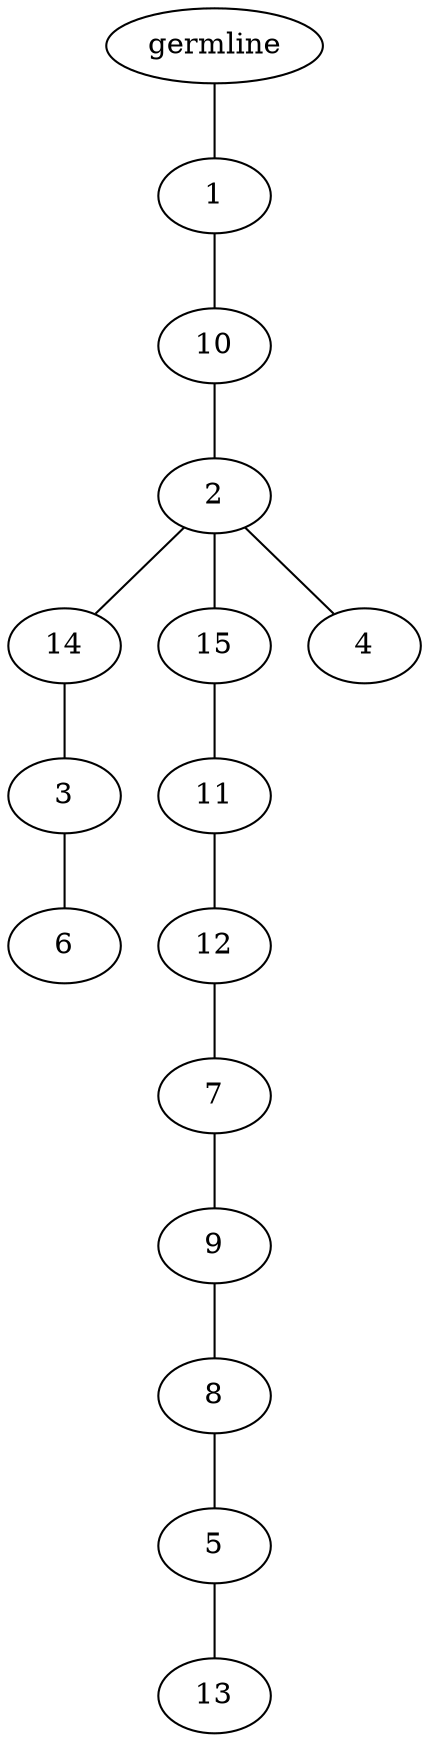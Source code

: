 graph tree {
    "140488733595344" [label="germline"];
    "140488733549712" [label="1"];
    "140488733550528" [label="10"];
    "140488733550960" [label="2"];
    "140488733551920" [label="14"];
    "140488733552592" [label="3"];
    "140488733651344" [label="6"];
    "140488733551296" [label="15"];
    "140488733651584" [label="11"];
    "140488733651680" [label="12"];
    "140488733651968" [label="7"];
    "140488733654704" [label="9"];
    "140488733654992" [label="8"];
    "140488741593392" [label="5"];
    "140488741593680" [label="13"];
    "140488733652112" [label="4"];
    "140488733595344" -- "140488733549712";
    "140488733549712" -- "140488733550528";
    "140488733550528" -- "140488733550960";
    "140488733550960" -- "140488733551920";
    "140488733550960" -- "140488733551296";
    "140488733550960" -- "140488733652112";
    "140488733551920" -- "140488733552592";
    "140488733552592" -- "140488733651344";
    "140488733551296" -- "140488733651584";
    "140488733651584" -- "140488733651680";
    "140488733651680" -- "140488733651968";
    "140488733651968" -- "140488733654704";
    "140488733654704" -- "140488733654992";
    "140488733654992" -- "140488741593392";
    "140488741593392" -- "140488741593680";
}
